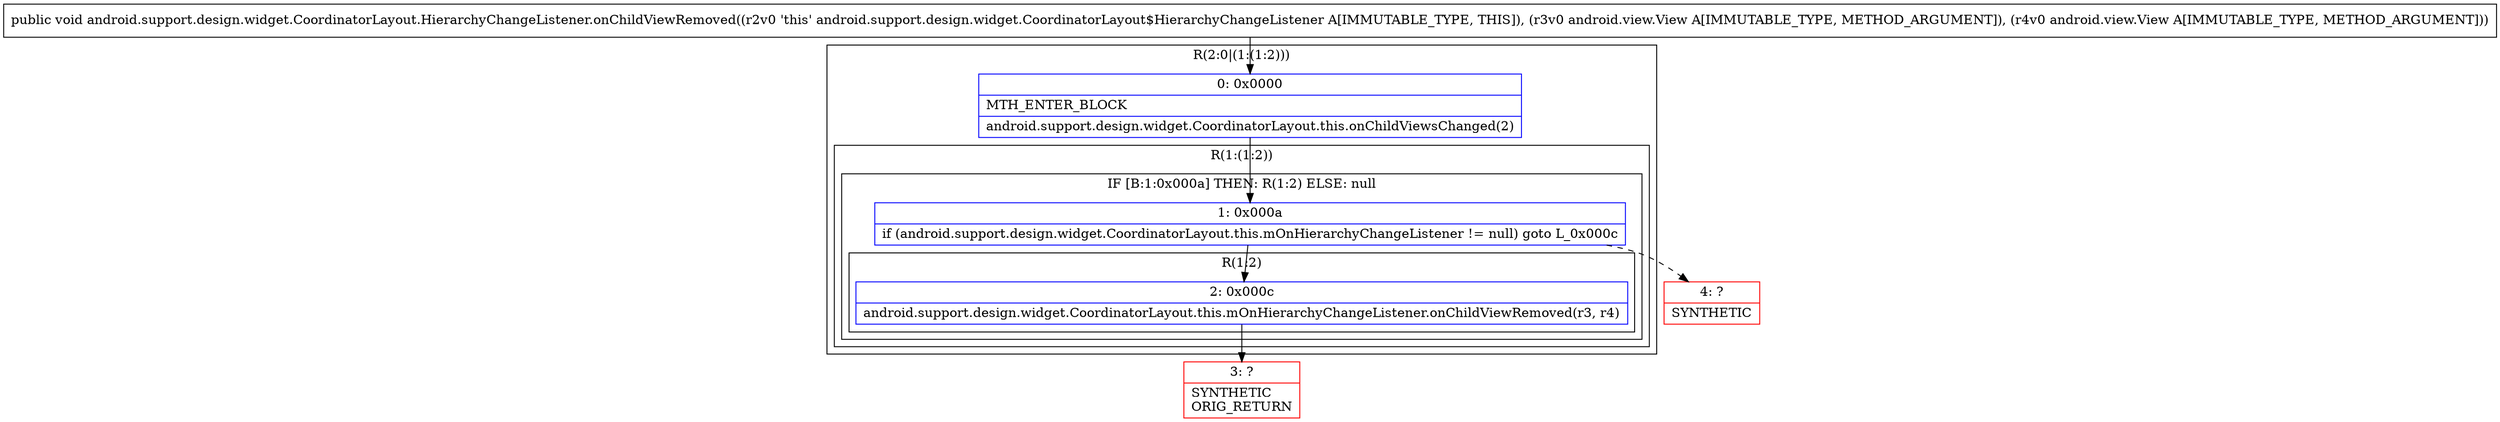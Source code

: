 digraph "CFG forandroid.support.design.widget.CoordinatorLayout.HierarchyChangeListener.onChildViewRemoved(Landroid\/view\/View;Landroid\/view\/View;)V" {
subgraph cluster_Region_1515120925 {
label = "R(2:0|(1:(1:2)))";
node [shape=record,color=blue];
Node_0 [shape=record,label="{0\:\ 0x0000|MTH_ENTER_BLOCK\l|android.support.design.widget.CoordinatorLayout.this.onChildViewsChanged(2)\l}"];
subgraph cluster_Region_322405927 {
label = "R(1:(1:2))";
node [shape=record,color=blue];
subgraph cluster_IfRegion_1022278520 {
label = "IF [B:1:0x000a] THEN: R(1:2) ELSE: null";
node [shape=record,color=blue];
Node_1 [shape=record,label="{1\:\ 0x000a|if (android.support.design.widget.CoordinatorLayout.this.mOnHierarchyChangeListener != null) goto L_0x000c\l}"];
subgraph cluster_Region_1211947931 {
label = "R(1:2)";
node [shape=record,color=blue];
Node_2 [shape=record,label="{2\:\ 0x000c|android.support.design.widget.CoordinatorLayout.this.mOnHierarchyChangeListener.onChildViewRemoved(r3, r4)\l}"];
}
}
}
}
Node_3 [shape=record,color=red,label="{3\:\ ?|SYNTHETIC\lORIG_RETURN\l}"];
Node_4 [shape=record,color=red,label="{4\:\ ?|SYNTHETIC\l}"];
MethodNode[shape=record,label="{public void android.support.design.widget.CoordinatorLayout.HierarchyChangeListener.onChildViewRemoved((r2v0 'this' android.support.design.widget.CoordinatorLayout$HierarchyChangeListener A[IMMUTABLE_TYPE, THIS]), (r3v0 android.view.View A[IMMUTABLE_TYPE, METHOD_ARGUMENT]), (r4v0 android.view.View A[IMMUTABLE_TYPE, METHOD_ARGUMENT])) }"];
MethodNode -> Node_0;
Node_0 -> Node_1;
Node_1 -> Node_2;
Node_1 -> Node_4[style=dashed];
Node_2 -> Node_3;
}

